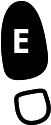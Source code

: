 <?xml version="1.0" encoding="UTF-8"?>
<dia:diagram xmlns:dia="http://www.lysator.liu.se/~alla/dia/">
  <dia:layer name="Segundo plano" visible="true" connectable="true" active="true">
    <dia:group>
      <dia:attribute name="meta">
        <dia:composite type="dict"/>
      </dia:attribute>
      <dia:attribute name="matrix"/>
      <dia:object type="Standard - Beziergon" version="0" id="O0">
        <dia:attribute name="obj_pos">
          <dia:point val="8.338,4.485"/>
        </dia:attribute>
        <dia:attribute name="obj_bb">
          <dia:rectangle val="7.475,4.365;9.823,8.32"/>
        </dia:attribute>
        <dia:attribute name="bez_points">
          <dia:point val="8.338,4.485"/>
          <dia:point val="9.238,4.268"/>
          <dia:point val="9.542,5.891"/>
          <dia:point val="9.642,6.541"/>
          <dia:point val="9.742,7.19"/>
          <dia:point val="9.938,7.947"/>
          <dia:point val="8.838,8.164"/>
          <dia:point val="7.738,8.38"/>
          <dia:point val="7.738,7.947"/>
          <dia:point val="7.638,7.298"/>
          <dia:point val="7.538,6.649"/>
          <dia:point val="7.438,4.701"/>
        </dia:attribute>
        <dia:attribute name="corner_types">
          <dia:enum val="2"/>
          <dia:enum val="2"/>
          <dia:enum val="2"/>
          <dia:enum val="2"/>
          <dia:enum val="2"/>
        </dia:attribute>
        <dia:attribute name="line_width">
          <dia:real val="0.2"/>
        </dia:attribute>
        <dia:attribute name="inner_color">
          <dia:color val="#000000ff"/>
        </dia:attribute>
        <dia:attribute name="show_background">
          <dia:boolean val="true"/>
        </dia:attribute>
      </dia:object>
      <dia:object type="Standard - Beziergon" version="0" id="O1">
        <dia:attribute name="obj_pos">
          <dia:point val="8.942,8.921"/>
        </dia:attribute>
        <dia:attribute name="obj_bb">
          <dia:rectangle val="8.137,8.75;9.961,10.565"/>
        </dia:attribute>
        <dia:attribute name="bez_points">
          <dia:point val="8.942,8.921"/>
          <dia:point val="9.542,8.813"/>
          <dia:point val="9.642,8.813"/>
          <dia:point val="9.692,9.029"/>
          <dia:point val="9.742,9.246"/>
          <dia:point val="10.242,10.219"/>
          <dia:point val="9.242,10.436"/>
          <dia:point val="8.242,10.652"/>
          <dia:point val="8.275,9.606"/>
          <dia:point val="8.242,9.354"/>
          <dia:point val="8.209,9.101"/>
          <dia:point val="8.342,9.029"/>
        </dia:attribute>
        <dia:attribute name="corner_types">
          <dia:enum val="2"/>
          <dia:enum val="2"/>
          <dia:enum val="2"/>
          <dia:enum val="2"/>
          <dia:enum val="2"/>
        </dia:attribute>
        <dia:attribute name="line_width">
          <dia:real val="0.2"/>
        </dia:attribute>
        <dia:attribute name="inner_color">
          <dia:color val="#000000ff"/>
        </dia:attribute>
        <dia:attribute name="show_background">
          <dia:boolean val="false"/>
        </dia:attribute>
      </dia:object>
      <dia:object type="Standard - Text" version="1" id="O2">
        <dia:attribute name="obj_pos">
          <dia:point val="7.988,6.965"/>
        </dia:attribute>
        <dia:attribute name="obj_bb">
          <dia:rectangle val="7.988,5.393;9.146,7.365"/>
        </dia:attribute>
        <dia:attribute name="text">
          <dia:composite type="text">
            <dia:attribute name="string">
              <dia:string>#E#</dia:string>
            </dia:attribute>
            <dia:attribute name="font">
              <dia:font family="sans" style="80" name="Helvetica-Bold"/>
            </dia:attribute>
            <dia:attribute name="height">
              <dia:real val="2.117"/>
            </dia:attribute>
            <dia:attribute name="pos">
              <dia:point val="7.988,6.965"/>
            </dia:attribute>
            <dia:attribute name="color">
              <dia:color val="#ffffffff"/>
            </dia:attribute>
            <dia:attribute name="alignment">
              <dia:enum val="0"/>
            </dia:attribute>
          </dia:composite>
        </dia:attribute>
        <dia:attribute name="valign">
          <dia:enum val="3"/>
        </dia:attribute>
      </dia:object>
    </dia:group>
    <dia:group>
      <dia:attribute name="meta">
        <dia:composite type="dict"/>
      </dia:attribute>
      <dia:attribute name="matrix"/>
      <dia:object type="Standard - Beziergon" version="0" id="O3">
        <dia:attribute name="obj_pos">
          <dia:point val="8.338,4.485"/>
        </dia:attribute>
        <dia:attribute name="obj_bb">
          <dia:rectangle val="7.475,4.365;9.823,8.32"/>
        </dia:attribute>
        <dia:attribute name="bez_points">
          <dia:point val="8.338,4.485"/>
          <dia:point val="9.238,4.268"/>
          <dia:point val="9.542,5.891"/>
          <dia:point val="9.642,6.541"/>
          <dia:point val="9.742,7.19"/>
          <dia:point val="9.938,7.947"/>
          <dia:point val="8.838,8.164"/>
          <dia:point val="7.738,8.38"/>
          <dia:point val="7.738,7.947"/>
          <dia:point val="7.638,7.298"/>
          <dia:point val="7.538,6.649"/>
          <dia:point val="7.438,4.701"/>
        </dia:attribute>
        <dia:attribute name="corner_types">
          <dia:enum val="2"/>
          <dia:enum val="2"/>
          <dia:enum val="2"/>
          <dia:enum val="2"/>
          <dia:enum val="2"/>
        </dia:attribute>
        <dia:attribute name="line_width">
          <dia:real val="0.2"/>
        </dia:attribute>
        <dia:attribute name="inner_color">
          <dia:color val="#000000ff"/>
        </dia:attribute>
        <dia:attribute name="show_background">
          <dia:boolean val="true"/>
        </dia:attribute>
      </dia:object>
      <dia:object type="Standard - Beziergon" version="0" id="O4">
        <dia:attribute name="obj_pos">
          <dia:point val="8.942,8.921"/>
        </dia:attribute>
        <dia:attribute name="obj_bb">
          <dia:rectangle val="8.137,8.75;9.961,10.565"/>
        </dia:attribute>
        <dia:attribute name="bez_points">
          <dia:point val="8.942,8.921"/>
          <dia:point val="9.542,8.813"/>
          <dia:point val="9.642,8.813"/>
          <dia:point val="9.692,9.029"/>
          <dia:point val="9.742,9.246"/>
          <dia:point val="10.242,10.219"/>
          <dia:point val="9.242,10.436"/>
          <dia:point val="8.242,10.652"/>
          <dia:point val="8.275,9.606"/>
          <dia:point val="8.242,9.354"/>
          <dia:point val="8.209,9.101"/>
          <dia:point val="8.342,9.029"/>
        </dia:attribute>
        <dia:attribute name="corner_types">
          <dia:enum val="2"/>
          <dia:enum val="2"/>
          <dia:enum val="2"/>
          <dia:enum val="2"/>
          <dia:enum val="2"/>
        </dia:attribute>
        <dia:attribute name="line_width">
          <dia:real val="0.2"/>
        </dia:attribute>
        <dia:attribute name="inner_color">
          <dia:color val="#000000ff"/>
        </dia:attribute>
        <dia:attribute name="show_background">
          <dia:boolean val="false"/>
        </dia:attribute>
      </dia:object>
      <dia:object type="Standard - Text" version="1" id="O5">
        <dia:attribute name="obj_pos">
          <dia:point val="7.988,6.965"/>
        </dia:attribute>
        <dia:attribute name="obj_bb">
          <dia:rectangle val="7.988,5.393;9.146,7.365"/>
        </dia:attribute>
        <dia:attribute name="text">
          <dia:composite type="text">
            <dia:attribute name="string">
              <dia:string>#E#</dia:string>
            </dia:attribute>
            <dia:attribute name="font">
              <dia:font family="sans" style="80" name="Helvetica-Bold"/>
            </dia:attribute>
            <dia:attribute name="height">
              <dia:real val="2.117"/>
            </dia:attribute>
            <dia:attribute name="pos">
              <dia:point val="7.988,6.965"/>
            </dia:attribute>
            <dia:attribute name="color">
              <dia:color val="#ffffffff"/>
            </dia:attribute>
            <dia:attribute name="alignment">
              <dia:enum val="0"/>
            </dia:attribute>
          </dia:composite>
        </dia:attribute>
        <dia:attribute name="valign">
          <dia:enum val="3"/>
        </dia:attribute>
      </dia:object>
    </dia:group>
  </dia:layer>
</dia:diagram>
